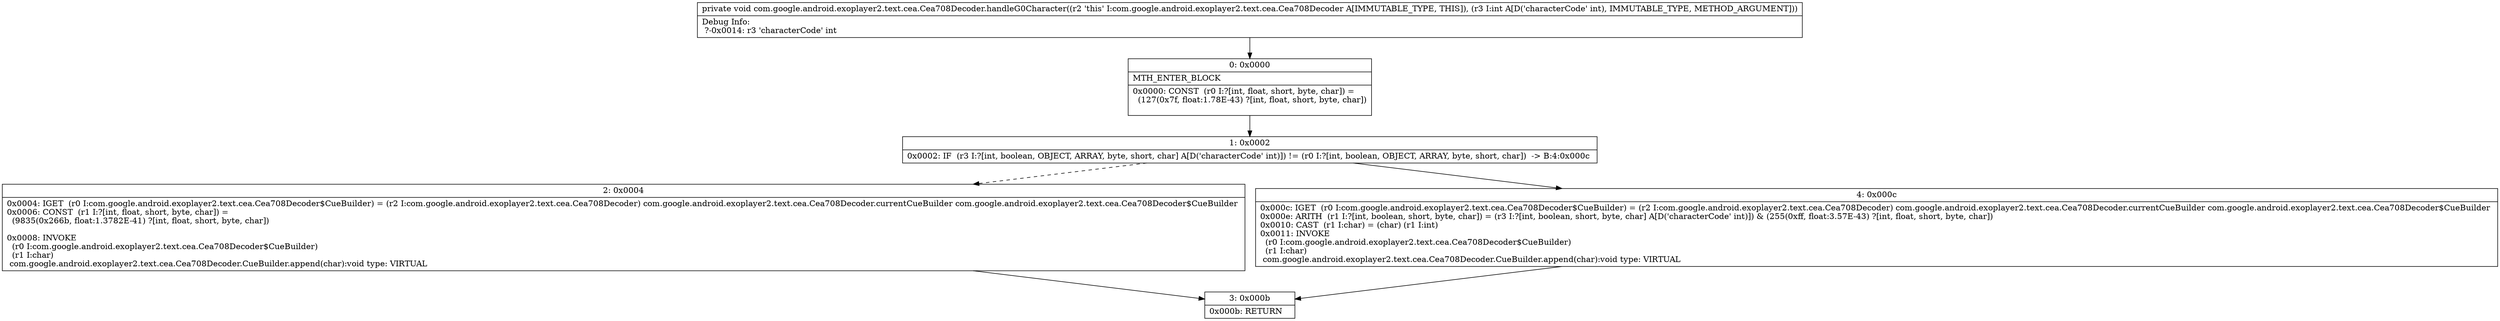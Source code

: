 digraph "CFG forcom.google.android.exoplayer2.text.cea.Cea708Decoder.handleG0Character(I)V" {
Node_0 [shape=record,label="{0\:\ 0x0000|MTH_ENTER_BLOCK\l|0x0000: CONST  (r0 I:?[int, float, short, byte, char]) = \l  (127(0x7f, float:1.78E\-43) ?[int, float, short, byte, char])\l \l}"];
Node_1 [shape=record,label="{1\:\ 0x0002|0x0002: IF  (r3 I:?[int, boolean, OBJECT, ARRAY, byte, short, char] A[D('characterCode' int)]) != (r0 I:?[int, boolean, OBJECT, ARRAY, byte, short, char])  \-\> B:4:0x000c \l}"];
Node_2 [shape=record,label="{2\:\ 0x0004|0x0004: IGET  (r0 I:com.google.android.exoplayer2.text.cea.Cea708Decoder$CueBuilder) = (r2 I:com.google.android.exoplayer2.text.cea.Cea708Decoder) com.google.android.exoplayer2.text.cea.Cea708Decoder.currentCueBuilder com.google.android.exoplayer2.text.cea.Cea708Decoder$CueBuilder \l0x0006: CONST  (r1 I:?[int, float, short, byte, char]) = \l  (9835(0x266b, float:1.3782E\-41) ?[int, float, short, byte, char])\l \l0x0008: INVOKE  \l  (r0 I:com.google.android.exoplayer2.text.cea.Cea708Decoder$CueBuilder)\l  (r1 I:char)\l com.google.android.exoplayer2.text.cea.Cea708Decoder.CueBuilder.append(char):void type: VIRTUAL \l}"];
Node_3 [shape=record,label="{3\:\ 0x000b|0x000b: RETURN   \l}"];
Node_4 [shape=record,label="{4\:\ 0x000c|0x000c: IGET  (r0 I:com.google.android.exoplayer2.text.cea.Cea708Decoder$CueBuilder) = (r2 I:com.google.android.exoplayer2.text.cea.Cea708Decoder) com.google.android.exoplayer2.text.cea.Cea708Decoder.currentCueBuilder com.google.android.exoplayer2.text.cea.Cea708Decoder$CueBuilder \l0x000e: ARITH  (r1 I:?[int, boolean, short, byte, char]) = (r3 I:?[int, boolean, short, byte, char] A[D('characterCode' int)]) & (255(0xff, float:3.57E\-43) ?[int, float, short, byte, char]) \l0x0010: CAST  (r1 I:char) = (char) (r1 I:int) \l0x0011: INVOKE  \l  (r0 I:com.google.android.exoplayer2.text.cea.Cea708Decoder$CueBuilder)\l  (r1 I:char)\l com.google.android.exoplayer2.text.cea.Cea708Decoder.CueBuilder.append(char):void type: VIRTUAL \l}"];
MethodNode[shape=record,label="{private void com.google.android.exoplayer2.text.cea.Cea708Decoder.handleG0Character((r2 'this' I:com.google.android.exoplayer2.text.cea.Cea708Decoder A[IMMUTABLE_TYPE, THIS]), (r3 I:int A[D('characterCode' int), IMMUTABLE_TYPE, METHOD_ARGUMENT]))  | Debug Info:\l  ?\-0x0014: r3 'characterCode' int\l}"];
MethodNode -> Node_0;
Node_0 -> Node_1;
Node_1 -> Node_2[style=dashed];
Node_1 -> Node_4;
Node_2 -> Node_3;
Node_4 -> Node_3;
}

